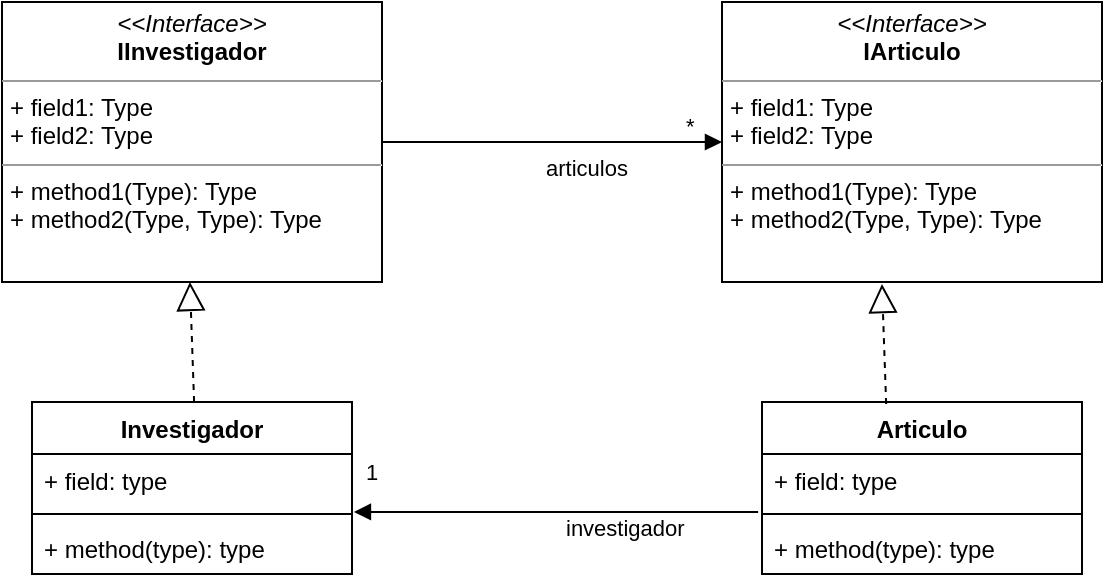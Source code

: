 <mxfile version="20.5.1" type="github">
  <diagram id="C5RBs43oDa-KdzZeNtuy" name="Page-1">
    <mxGraphModel dx="868" dy="450" grid="1" gridSize="10" guides="1" tooltips="1" connect="1" arrows="1" fold="1" page="1" pageScale="1" pageWidth="827" pageHeight="1169" math="0" shadow="0">
      <root>
        <mxCell id="WIyWlLk6GJQsqaUBKTNV-0" />
        <mxCell id="WIyWlLk6GJQsqaUBKTNV-1" parent="WIyWlLk6GJQsqaUBKTNV-0" />
        <mxCell id="X21HdPi5UFmqi_G0laHA-0" value="&lt;p style=&quot;margin:0px;margin-top:4px;text-align:center;&quot;&gt;&lt;i&gt;&amp;lt;&amp;lt;Interface&amp;gt;&amp;gt;&lt;/i&gt;&lt;br&gt;&lt;b&gt;IInvestigador&lt;/b&gt;&lt;/p&gt;&lt;hr size=&quot;1&quot;&gt;&lt;p style=&quot;margin:0px;margin-left:4px;&quot;&gt;+ field1: Type&lt;br&gt;+ field2: Type&lt;/p&gt;&lt;hr size=&quot;1&quot;&gt;&lt;p style=&quot;margin:0px;margin-left:4px;&quot;&gt;+ method1(Type): Type&lt;br&gt;+ method2(Type, Type): Type&lt;/p&gt;" style="verticalAlign=top;align=left;overflow=fill;fontSize=12;fontFamily=Helvetica;html=1;" vertex="1" parent="WIyWlLk6GJQsqaUBKTNV-1">
          <mxGeometry x="80" y="160" width="190" height="140" as="geometry" />
        </mxCell>
        <mxCell id="X21HdPi5UFmqi_G0laHA-1" value="&lt;p style=&quot;margin:0px;margin-top:4px;text-align:center;&quot;&gt;&lt;i&gt;&amp;lt;&amp;lt;Interface&amp;gt;&amp;gt;&lt;/i&gt;&lt;br&gt;&lt;b&gt;IArticulo&lt;/b&gt;&lt;/p&gt;&lt;hr size=&quot;1&quot;&gt;&lt;p style=&quot;margin:0px;margin-left:4px;&quot;&gt;+ field1: Type&lt;br&gt;+ field2: Type&lt;/p&gt;&lt;hr size=&quot;1&quot;&gt;&lt;p style=&quot;margin:0px;margin-left:4px;&quot;&gt;+ method1(Type): Type&lt;br&gt;+ method2(Type, Type): Type&lt;/p&gt;" style="verticalAlign=top;align=left;overflow=fill;fontSize=12;fontFamily=Helvetica;html=1;" vertex="1" parent="WIyWlLk6GJQsqaUBKTNV-1">
          <mxGeometry x="440" y="160" width="190" height="140" as="geometry" />
        </mxCell>
        <mxCell id="X21HdPi5UFmqi_G0laHA-2" value="articulos" style="endArrow=block;endFill=1;html=1;edgeStyle=orthogonalEdgeStyle;align=left;verticalAlign=top;rounded=0;entryX=0;entryY=0.5;entryDx=0;entryDy=0;exitX=1;exitY=0.5;exitDx=0;exitDy=0;" edge="1" parent="WIyWlLk6GJQsqaUBKTNV-1" source="X21HdPi5UFmqi_G0laHA-0" target="X21HdPi5UFmqi_G0laHA-1">
          <mxGeometry x="-0.059" relative="1" as="geometry">
            <mxPoint x="290" y="229.5" as="sourcePoint" />
            <mxPoint x="450" y="229.5" as="targetPoint" />
            <mxPoint as="offset" />
          </mxGeometry>
        </mxCell>
        <mxCell id="X21HdPi5UFmqi_G0laHA-3" value="*" style="edgeLabel;resizable=0;html=1;align=left;verticalAlign=bottom;" connectable="0" vertex="1" parent="X21HdPi5UFmqi_G0laHA-2">
          <mxGeometry x="-1" relative="1" as="geometry">
            <mxPoint x="150" as="offset" />
          </mxGeometry>
        </mxCell>
        <mxCell id="X21HdPi5UFmqi_G0laHA-4" value="Articulo" style="swimlane;fontStyle=1;align=center;verticalAlign=top;childLayout=stackLayout;horizontal=1;startSize=26;horizontalStack=0;resizeParent=1;resizeParentMax=0;resizeLast=0;collapsible=1;marginBottom=0;" vertex="1" parent="WIyWlLk6GJQsqaUBKTNV-1">
          <mxGeometry x="460" y="360" width="160" height="86" as="geometry" />
        </mxCell>
        <mxCell id="X21HdPi5UFmqi_G0laHA-5" value="+ field: type" style="text;strokeColor=none;fillColor=none;align=left;verticalAlign=top;spacingLeft=4;spacingRight=4;overflow=hidden;rotatable=0;points=[[0,0.5],[1,0.5]];portConstraint=eastwest;" vertex="1" parent="X21HdPi5UFmqi_G0laHA-4">
          <mxGeometry y="26" width="160" height="26" as="geometry" />
        </mxCell>
        <mxCell id="X21HdPi5UFmqi_G0laHA-6" value="" style="line;strokeWidth=1;fillColor=none;align=left;verticalAlign=middle;spacingTop=-1;spacingLeft=3;spacingRight=3;rotatable=0;labelPosition=right;points=[];portConstraint=eastwest;strokeColor=inherit;" vertex="1" parent="X21HdPi5UFmqi_G0laHA-4">
          <mxGeometry y="52" width="160" height="8" as="geometry" />
        </mxCell>
        <mxCell id="X21HdPi5UFmqi_G0laHA-7" value="+ method(type): type" style="text;strokeColor=none;fillColor=none;align=left;verticalAlign=top;spacingLeft=4;spacingRight=4;overflow=hidden;rotatable=0;points=[[0,0.5],[1,0.5]];portConstraint=eastwest;" vertex="1" parent="X21HdPi5UFmqi_G0laHA-4">
          <mxGeometry y="60" width="160" height="26" as="geometry" />
        </mxCell>
        <mxCell id="X21HdPi5UFmqi_G0laHA-8" value="" style="endArrow=block;dashed=1;endFill=0;endSize=12;html=1;rounded=0;entryX=0.421;entryY=1.007;entryDx=0;entryDy=0;entryPerimeter=0;exitX=0.388;exitY=0.012;exitDx=0;exitDy=0;exitPerimeter=0;" edge="1" parent="WIyWlLk6GJQsqaUBKTNV-1" source="X21HdPi5UFmqi_G0laHA-4" target="X21HdPi5UFmqi_G0laHA-1">
          <mxGeometry width="160" relative="1" as="geometry">
            <mxPoint x="535" y="350" as="sourcePoint" />
            <mxPoint x="490" y="380" as="targetPoint" />
            <Array as="points" />
          </mxGeometry>
        </mxCell>
        <mxCell id="X21HdPi5UFmqi_G0laHA-9" value="Investigador" style="swimlane;fontStyle=1;align=center;verticalAlign=top;childLayout=stackLayout;horizontal=1;startSize=26;horizontalStack=0;resizeParent=1;resizeParentMax=0;resizeLast=0;collapsible=1;marginBottom=0;" vertex="1" parent="WIyWlLk6GJQsqaUBKTNV-1">
          <mxGeometry x="95" y="360" width="160" height="86" as="geometry" />
        </mxCell>
        <mxCell id="X21HdPi5UFmqi_G0laHA-10" value="+ field: type" style="text;strokeColor=none;fillColor=none;align=left;verticalAlign=top;spacingLeft=4;spacingRight=4;overflow=hidden;rotatable=0;points=[[0,0.5],[1,0.5]];portConstraint=eastwest;" vertex="1" parent="X21HdPi5UFmqi_G0laHA-9">
          <mxGeometry y="26" width="160" height="26" as="geometry" />
        </mxCell>
        <mxCell id="X21HdPi5UFmqi_G0laHA-11" value="" style="line;strokeWidth=1;fillColor=none;align=left;verticalAlign=middle;spacingTop=-1;spacingLeft=3;spacingRight=3;rotatable=0;labelPosition=right;points=[];portConstraint=eastwest;strokeColor=inherit;" vertex="1" parent="X21HdPi5UFmqi_G0laHA-9">
          <mxGeometry y="52" width="160" height="8" as="geometry" />
        </mxCell>
        <mxCell id="X21HdPi5UFmqi_G0laHA-12" value="+ method(type): type" style="text;strokeColor=none;fillColor=none;align=left;verticalAlign=top;spacingLeft=4;spacingRight=4;overflow=hidden;rotatable=0;points=[[0,0.5],[1,0.5]];portConstraint=eastwest;" vertex="1" parent="X21HdPi5UFmqi_G0laHA-9">
          <mxGeometry y="60" width="160" height="26" as="geometry" />
        </mxCell>
        <mxCell id="X21HdPi5UFmqi_G0laHA-14" value="" style="endArrow=block;dashed=1;endFill=0;endSize=12;html=1;rounded=0;entryX=0.421;entryY=1.007;entryDx=0;entryDy=0;entryPerimeter=0;exitX=0.388;exitY=0.012;exitDx=0;exitDy=0;exitPerimeter=0;" edge="1" parent="WIyWlLk6GJQsqaUBKTNV-1">
          <mxGeometry width="160" relative="1" as="geometry">
            <mxPoint x="176.05" y="360.002" as="sourcePoint" />
            <mxPoint x="173.96" y="299.95" as="targetPoint" />
            <Array as="points" />
          </mxGeometry>
        </mxCell>
        <mxCell id="X21HdPi5UFmqi_G0laHA-15" value="investigador" style="endArrow=block;endFill=1;html=1;edgeStyle=orthogonalEdgeStyle;align=left;verticalAlign=top;rounded=0;entryX=1.006;entryY=1.115;entryDx=0;entryDy=0;entryPerimeter=0;exitX=-0.012;exitY=-0.192;exitDx=0;exitDy=0;exitPerimeter=0;" edge="1" parent="WIyWlLk6GJQsqaUBKTNV-1" source="X21HdPi5UFmqi_G0laHA-7" target="X21HdPi5UFmqi_G0laHA-10">
          <mxGeometry x="-0.029" y="-5" relative="1" as="geometry">
            <mxPoint x="450" y="480" as="sourcePoint" />
            <mxPoint x="300" y="460" as="targetPoint" />
            <Array as="points" />
            <mxPoint as="offset" />
          </mxGeometry>
        </mxCell>
        <mxCell id="X21HdPi5UFmqi_G0laHA-16" value="1" style="edgeLabel;resizable=0;html=1;align=left;verticalAlign=bottom;" connectable="0" vertex="1" parent="X21HdPi5UFmqi_G0laHA-15">
          <mxGeometry x="-1" relative="1" as="geometry">
            <mxPoint x="-198" y="-12" as="offset" />
          </mxGeometry>
        </mxCell>
      </root>
    </mxGraphModel>
  </diagram>
</mxfile>

